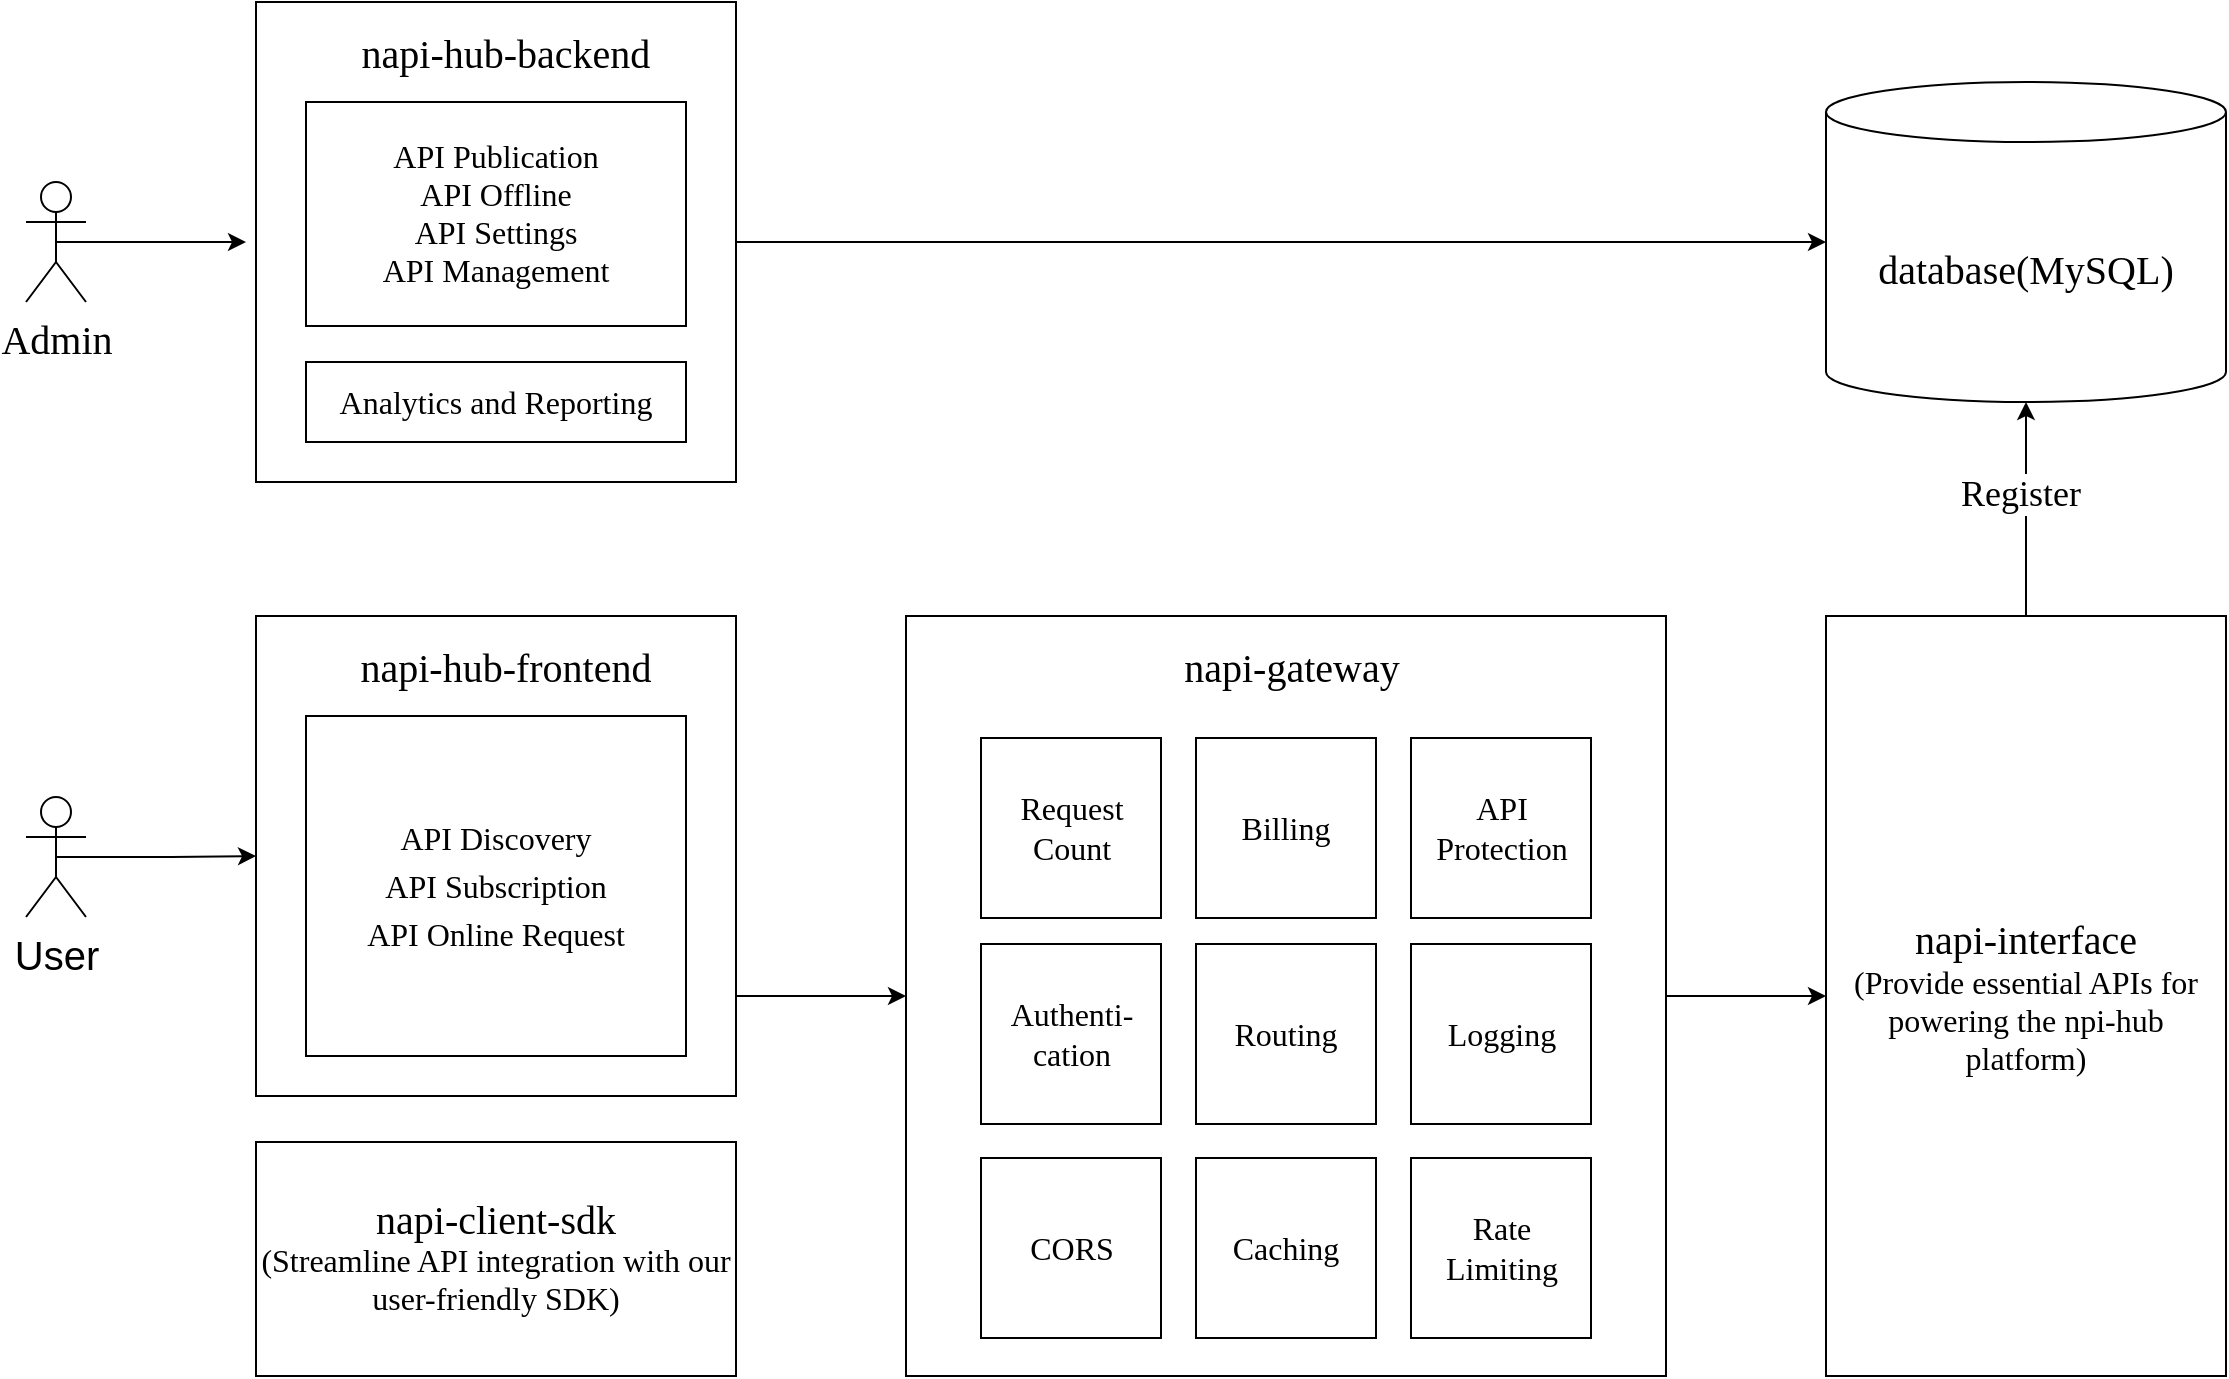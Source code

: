 <mxfile version="21.6.1" type="device">
  <diagram name="第 1 页" id="WHtAwQGQ0BkQ2NNNeCEz">
    <mxGraphModel dx="1744" dy="954" grid="1" gridSize="10" guides="1" tooltips="1" connect="1" arrows="1" fold="1" page="1" pageScale="1" pageWidth="827" pageHeight="1169" math="0" shadow="0">
      <root>
        <mxCell id="0" />
        <mxCell id="1" parent="0" />
        <mxCell id="UoUrf2fMg5jWvUFP8u-N-36" style="edgeStyle=orthogonalEdgeStyle;rounded=0;orthogonalLoop=1;jettySize=auto;html=1;exitX=0.5;exitY=0.5;exitDx=0;exitDy=0;exitPerimeter=0;" parent="1" source="UoUrf2fMg5jWvUFP8u-N-1" edge="1">
          <mxGeometry relative="1" as="geometry">
            <mxPoint x="180" y="290" as="targetPoint" />
          </mxGeometry>
        </mxCell>
        <mxCell id="UoUrf2fMg5jWvUFP8u-N-1" value="&lt;font face=&quot;Comic Sans MS&quot; style=&quot;font-size: 20px;&quot;&gt;Admin&lt;/font&gt;" style="shape=umlActor;verticalLabelPosition=bottom;verticalAlign=top;html=1;outlineConnect=0;" parent="1" vertex="1">
          <mxGeometry x="70" y="260" width="30" height="60" as="geometry" />
        </mxCell>
        <mxCell id="UoUrf2fMg5jWvUFP8u-N-44" style="edgeStyle=orthogonalEdgeStyle;rounded=0;orthogonalLoop=1;jettySize=auto;html=1;exitX=0.5;exitY=0.5;exitDx=0;exitDy=0;exitPerimeter=0;entryX=0;entryY=0.5;entryDx=0;entryDy=0;" parent="1" source="UoUrf2fMg5jWvUFP8u-N-2" target="UoUrf2fMg5jWvUFP8u-N-38" edge="1">
          <mxGeometry relative="1" as="geometry" />
        </mxCell>
        <mxCell id="UoUrf2fMg5jWvUFP8u-N-2" value="&lt;font style=&quot;font-size: 20px;&quot;&gt;User&lt;/font&gt;" style="shape=umlActor;verticalLabelPosition=bottom;verticalAlign=top;html=1;outlineConnect=0;" parent="1" vertex="1">
          <mxGeometry x="70" y="567.5" width="30" height="60" as="geometry" />
        </mxCell>
        <mxCell id="UoUrf2fMg5jWvUFP8u-N-13" value="&lt;font face=&quot;Comic Sans MS&quot; style=&quot;&quot;&gt;&lt;font style=&quot;font-size: 20px;&quot;&gt;database(MySQL)&lt;/font&gt;&lt;br&gt;&lt;/font&gt;" style="shape=cylinder3;whiteSpace=wrap;html=1;boundedLbl=1;backgroundOutline=1;size=15;" parent="1" vertex="1">
          <mxGeometry x="970" y="210" width="200" height="160" as="geometry" />
        </mxCell>
        <mxCell id="UoUrf2fMg5jWvUFP8u-N-34" value="" style="group" parent="1" vertex="1" connectable="0">
          <mxGeometry x="185" y="170" width="240" height="240" as="geometry" />
        </mxCell>
        <mxCell id="UoUrf2fMg5jWvUFP8u-N-3" value="" style="whiteSpace=wrap;html=1;aspect=fixed;" parent="UoUrf2fMg5jWvUFP8u-N-34" vertex="1">
          <mxGeometry width="240" height="240" as="geometry" />
        </mxCell>
        <mxCell id="UoUrf2fMg5jWvUFP8u-N-4" value="&lt;font face=&quot;Comic Sans MS&quot; style=&quot;font-size: 16px;&quot;&gt;Analytics and Reporting&lt;/font&gt;" style="rounded=0;whiteSpace=wrap;html=1;" parent="UoUrf2fMg5jWvUFP8u-N-34" vertex="1">
          <mxGeometry x="25" y="180" width="190" height="40" as="geometry" />
        </mxCell>
        <mxCell id="UoUrf2fMg5jWvUFP8u-N-8" value="&lt;font face=&quot;Comic Sans MS&quot; style=&quot;font-size: 20px;&quot;&gt;napi-hub-backend&lt;/font&gt;" style="text;html=1;strokeColor=none;fillColor=none;align=center;verticalAlign=middle;whiteSpace=wrap;rounded=0;" parent="UoUrf2fMg5jWvUFP8u-N-34" vertex="1">
          <mxGeometry x="25" y="10" width="200" height="30" as="geometry" />
        </mxCell>
        <mxCell id="UoUrf2fMg5jWvUFP8u-N-33" value="&lt;p style=&quot;line-height: 150%;&quot;&gt;&lt;font face=&quot;Comic Sans MS&quot; style=&quot;font-size: 16px;&quot;&gt;API Publication&lt;br&gt;API Offline&lt;br&gt;API Settings&lt;br&gt;API Management&lt;/font&gt;&lt;/p&gt;" style="rounded=0;whiteSpace=wrap;html=1;" parent="UoUrf2fMg5jWvUFP8u-N-34" vertex="1">
          <mxGeometry x="25" y="50" width="190" height="112" as="geometry" />
        </mxCell>
        <mxCell id="UoUrf2fMg5jWvUFP8u-N-35" style="edgeStyle=orthogonalEdgeStyle;rounded=0;orthogonalLoop=1;jettySize=auto;html=1;exitX=1;exitY=0.5;exitDx=0;exitDy=0;" parent="1" source="UoUrf2fMg5jWvUFP8u-N-3" target="UoUrf2fMg5jWvUFP8u-N-13" edge="1">
          <mxGeometry relative="1" as="geometry" />
        </mxCell>
        <mxCell id="UoUrf2fMg5jWvUFP8u-N-37" value="" style="group;imageWidth=24;" parent="1" vertex="1" connectable="0">
          <mxGeometry x="185" y="477" width="240" height="240" as="geometry" />
        </mxCell>
        <mxCell id="UoUrf2fMg5jWvUFP8u-N-38" value="" style="whiteSpace=wrap;html=1;aspect=fixed;" parent="UoUrf2fMg5jWvUFP8u-N-37" vertex="1">
          <mxGeometry width="240" height="240" as="geometry" />
        </mxCell>
        <mxCell id="UoUrf2fMg5jWvUFP8u-N-40" value="&lt;font face=&quot;Comic Sans MS&quot; style=&quot;font-size: 20px;&quot;&gt;napi-hub-frontend&lt;/font&gt;" style="text;html=1;strokeColor=none;fillColor=none;align=center;verticalAlign=middle;whiteSpace=wrap;rounded=0;" parent="UoUrf2fMg5jWvUFP8u-N-37" vertex="1">
          <mxGeometry x="25" y="10" width="200" height="30" as="geometry" />
        </mxCell>
        <mxCell id="UoUrf2fMg5jWvUFP8u-N-41" value="&lt;p style=&quot;line-height: 150%; font-size: 16px;&quot;&gt;&lt;font face=&quot;Comic Sans MS&quot; style=&quot;font-size: 16px;&quot;&gt;API Discovery&lt;br&gt;&lt;span style=&quot;&quot;&gt;API Subscription&lt;/span&gt;&lt;br&gt;&lt;span style=&quot;&quot;&gt;API Online Request&lt;/span&gt;&lt;/font&gt;&lt;/p&gt;" style="rounded=0;whiteSpace=wrap;html=1;" parent="UoUrf2fMg5jWvUFP8u-N-37" vertex="1">
          <mxGeometry x="25" y="50" width="190" height="170" as="geometry" />
        </mxCell>
        <mxCell id="UoUrf2fMg5jWvUFP8u-N-45" value="&lt;p style=&quot;line-height: 150%;&quot;&gt;&lt;font face=&quot;Comic Sans MS&quot; style=&quot;&quot;&gt;&lt;font style=&quot;font-size: 20px;&quot;&gt;napi-client-sdk&lt;/font&gt;&lt;br&gt;&lt;font style=&quot;font-size: 16px;&quot;&gt;(Streamline API integration with our user-friendly SDK)&lt;/font&gt;&lt;br&gt;&lt;/font&gt;&lt;/p&gt;" style="rounded=0;whiteSpace=wrap;html=1;" parent="1" vertex="1">
          <mxGeometry x="185" y="740" width="240" height="117" as="geometry" />
        </mxCell>
        <mxCell id="UoUrf2fMg5jWvUFP8u-N-48" value="" style="group" parent="1" vertex="1" connectable="0">
          <mxGeometry x="510" y="477" width="380" height="380" as="geometry" />
        </mxCell>
        <mxCell id="UoUrf2fMg5jWvUFP8u-N-18" value="" style="whiteSpace=wrap;html=1;aspect=fixed;" parent="UoUrf2fMg5jWvUFP8u-N-48" vertex="1">
          <mxGeometry width="380" height="380" as="geometry" />
        </mxCell>
        <mxCell id="UoUrf2fMg5jWvUFP8u-N-17" value="&lt;font face=&quot;Comic Sans MS&quot; style=&quot;font-size: 16px;&quot;&gt;Request Count&lt;/font&gt;" style="whiteSpace=wrap;html=1;aspect=fixed;" parent="UoUrf2fMg5jWvUFP8u-N-48" vertex="1">
          <mxGeometry x="37.5" y="61" width="90" height="90" as="geometry" />
        </mxCell>
        <mxCell id="UoUrf2fMg5jWvUFP8u-N-21" value="&lt;font face=&quot;Comic Sans MS&quot; style=&quot;font-size: 16px;&quot;&gt;Billing&lt;/font&gt;" style="whiteSpace=wrap;html=1;aspect=fixed;" parent="UoUrf2fMg5jWvUFP8u-N-48" vertex="1">
          <mxGeometry x="145" y="61" width="90" height="90" as="geometry" />
        </mxCell>
        <mxCell id="UoUrf2fMg5jWvUFP8u-N-22" value="&lt;font face=&quot;Comic Sans MS&quot; style=&quot;font-size: 16px;&quot;&gt;API Protection&lt;/font&gt;" style="whiteSpace=wrap;html=1;aspect=fixed;" parent="UoUrf2fMg5jWvUFP8u-N-48" vertex="1">
          <mxGeometry x="252.5" y="61" width="90" height="90" as="geometry" />
        </mxCell>
        <mxCell id="UoUrf2fMg5jWvUFP8u-N-23" value="&lt;font face=&quot;Comic Sans MS&quot; style=&quot;font-size: 16px;&quot;&gt;Authenti-cation&lt;/font&gt;" style="whiteSpace=wrap;html=1;aspect=fixed;" parent="UoUrf2fMg5jWvUFP8u-N-48" vertex="1">
          <mxGeometry x="37.5" y="164" width="90" height="90" as="geometry" />
        </mxCell>
        <mxCell id="UoUrf2fMg5jWvUFP8u-N-24" value="&lt;font face=&quot;Comic Sans MS&quot; style=&quot;font-size: 16px;&quot;&gt;Routing&lt;/font&gt;" style="whiteSpace=wrap;html=1;aspect=fixed;" parent="UoUrf2fMg5jWvUFP8u-N-48" vertex="1">
          <mxGeometry x="145" y="164" width="90" height="90" as="geometry" />
        </mxCell>
        <mxCell id="UoUrf2fMg5jWvUFP8u-N-25" value="&lt;font face=&quot;Comic Sans MS&quot; style=&quot;font-size: 16px;&quot;&gt;Logging&lt;/font&gt;" style="whiteSpace=wrap;html=1;aspect=fixed;" parent="UoUrf2fMg5jWvUFP8u-N-48" vertex="1">
          <mxGeometry x="252.5" y="164" width="90" height="90" as="geometry" />
        </mxCell>
        <mxCell id="UoUrf2fMg5jWvUFP8u-N-26" value="&lt;font face=&quot;Comic Sans MS&quot; style=&quot;font-size: 16px;&quot;&gt;CORS&lt;/font&gt;" style="whiteSpace=wrap;html=1;aspect=fixed;" parent="UoUrf2fMg5jWvUFP8u-N-48" vertex="1">
          <mxGeometry x="37.5" y="271" width="90" height="90" as="geometry" />
        </mxCell>
        <mxCell id="UoUrf2fMg5jWvUFP8u-N-27" value="&lt;font face=&quot;Comic Sans MS&quot; style=&quot;font-size: 16px;&quot;&gt;Caching&lt;/font&gt;" style="whiteSpace=wrap;html=1;aspect=fixed;" parent="UoUrf2fMg5jWvUFP8u-N-48" vertex="1">
          <mxGeometry x="145" y="271" width="90" height="90" as="geometry" />
        </mxCell>
        <mxCell id="UoUrf2fMg5jWvUFP8u-N-28" value="&lt;font face=&quot;Comic Sans MS&quot; style=&quot;font-size: 16px;&quot;&gt;Rate Limiting&lt;/font&gt;" style="whiteSpace=wrap;html=1;aspect=fixed;align=center;" parent="UoUrf2fMg5jWvUFP8u-N-48" vertex="1">
          <mxGeometry x="252.5" y="271" width="90" height="90" as="geometry" />
        </mxCell>
        <mxCell id="UoUrf2fMg5jWvUFP8u-N-47" value="&lt;font face=&quot;Comic Sans MS&quot; style=&quot;font-size: 20px;&quot;&gt;napi-gateway&lt;/font&gt;" style="text;html=1;strokeColor=none;fillColor=none;align=center;verticalAlign=middle;whiteSpace=wrap;rounded=0;" parent="UoUrf2fMg5jWvUFP8u-N-48" vertex="1">
          <mxGeometry x="42.5" y="10" width="300" height="30" as="geometry" />
        </mxCell>
        <mxCell id="UoUrf2fMg5jWvUFP8u-N-53" value="" style="edgeStyle=orthogonalEdgeStyle;rounded=0;orthogonalLoop=1;jettySize=auto;html=1;" parent="1" source="UoUrf2fMg5jWvUFP8u-N-50" target="UoUrf2fMg5jWvUFP8u-N-13" edge="1">
          <mxGeometry relative="1" as="geometry" />
        </mxCell>
        <mxCell id="UoUrf2fMg5jWvUFP8u-N-54" value="&lt;font face=&quot;Comic Sans MS&quot; style=&quot;font-size: 18px;&quot;&gt;Register&lt;/font&gt;" style="edgeLabel;html=1;align=center;verticalAlign=middle;resizable=0;points=[];" parent="UoUrf2fMg5jWvUFP8u-N-53" vertex="1" connectable="0">
          <mxGeometry x="0.148" y="3" relative="1" as="geometry">
            <mxPoint as="offset" />
          </mxGeometry>
        </mxCell>
        <mxCell id="UoUrf2fMg5jWvUFP8u-N-50" value="&lt;font face=&quot;Comic Sans MS&quot; style=&quot;&quot;&gt;&lt;font style=&quot;font-size: 20px;&quot;&gt;napi-interface&lt;br&gt;&lt;/font&gt;&lt;/font&gt;&lt;font face=&quot;Comic Sans MS&quot; style=&quot;&quot;&gt;&lt;font style=&quot;font-size: 16px;&quot;&gt;(Provide essential APIs for powering the npi-hub platform)&lt;/font&gt;&lt;br&gt;&lt;/font&gt;" style="rounded=0;whiteSpace=wrap;html=1;spacingTop=0;" parent="1" vertex="1">
          <mxGeometry x="970" y="477" width="200" height="380" as="geometry" />
        </mxCell>
        <mxCell id="UoUrf2fMg5jWvUFP8u-N-51" style="edgeStyle=orthogonalEdgeStyle;rounded=0;orthogonalLoop=1;jettySize=auto;html=1;exitX=1;exitY=0.75;exitDx=0;exitDy=0;entryX=0;entryY=0.5;entryDx=0;entryDy=0;" parent="1" source="UoUrf2fMg5jWvUFP8u-N-38" target="UoUrf2fMg5jWvUFP8u-N-18" edge="1">
          <mxGeometry relative="1" as="geometry">
            <Array as="points">
              <mxPoint x="425" y="667" />
            </Array>
          </mxGeometry>
        </mxCell>
        <mxCell id="UoUrf2fMg5jWvUFP8u-N-52" style="edgeStyle=orthogonalEdgeStyle;rounded=0;orthogonalLoop=1;jettySize=auto;html=1;exitX=1;exitY=0.5;exitDx=0;exitDy=0;entryX=0;entryY=0.5;entryDx=0;entryDy=0;" parent="1" source="UoUrf2fMg5jWvUFP8u-N-18" target="UoUrf2fMg5jWvUFP8u-N-50" edge="1">
          <mxGeometry relative="1" as="geometry" />
        </mxCell>
      </root>
    </mxGraphModel>
  </diagram>
</mxfile>
